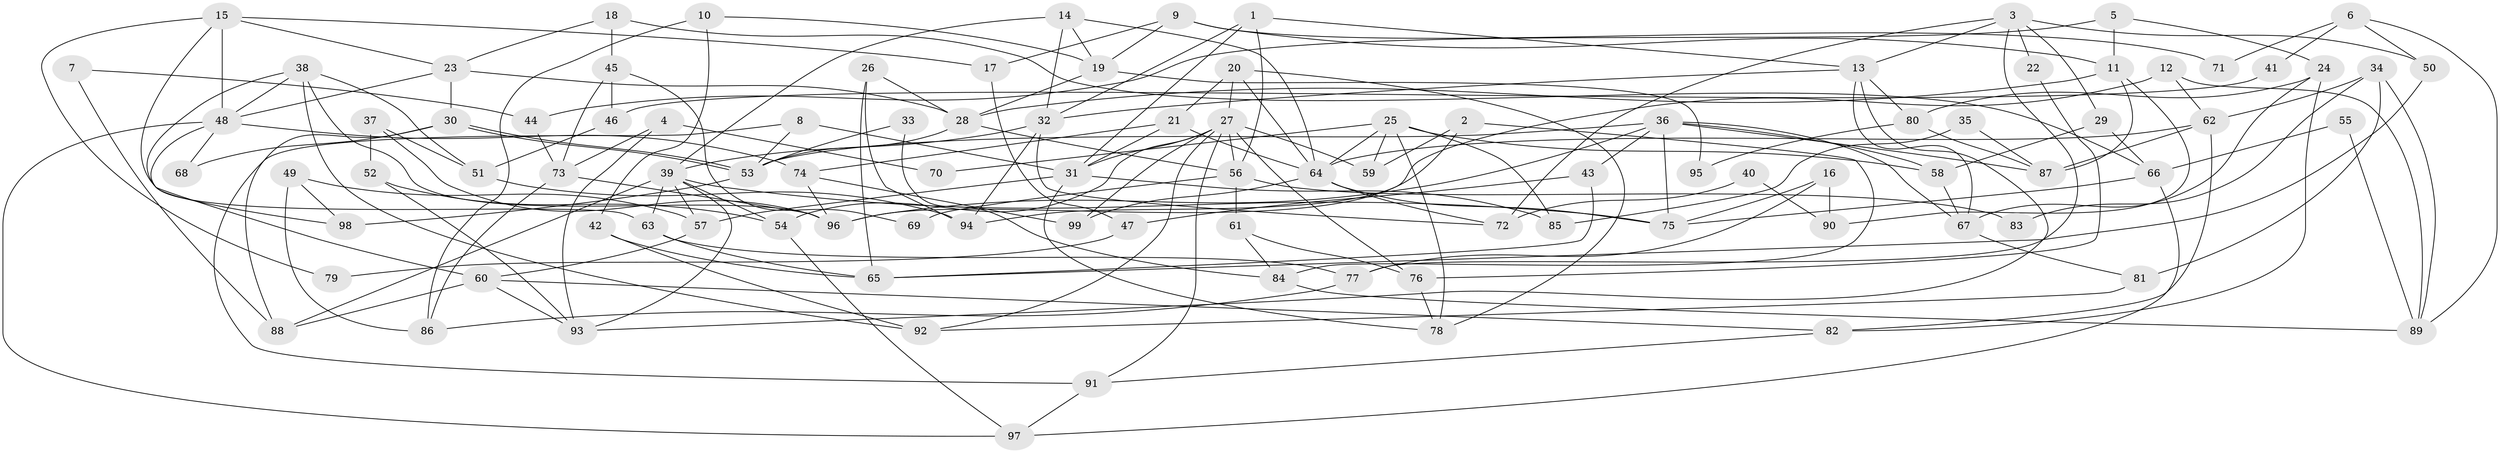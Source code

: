 // Generated by graph-tools (version 1.1) at 2025/02/03/09/25 03:02:06]
// undirected, 99 vertices, 198 edges
graph export_dot {
graph [start="1"]
  node [color=gray90,style=filled];
  1;
  2;
  3;
  4;
  5;
  6;
  7;
  8;
  9;
  10;
  11;
  12;
  13;
  14;
  15;
  16;
  17;
  18;
  19;
  20;
  21;
  22;
  23;
  24;
  25;
  26;
  27;
  28;
  29;
  30;
  31;
  32;
  33;
  34;
  35;
  36;
  37;
  38;
  39;
  40;
  41;
  42;
  43;
  44;
  45;
  46;
  47;
  48;
  49;
  50;
  51;
  52;
  53;
  54;
  55;
  56;
  57;
  58;
  59;
  60;
  61;
  62;
  63;
  64;
  65;
  66;
  67;
  68;
  69;
  70;
  71;
  72;
  73;
  74;
  75;
  76;
  77;
  78;
  79;
  80;
  81;
  82;
  83;
  84;
  85;
  86;
  87;
  88;
  89;
  90;
  91;
  92;
  93;
  94;
  95;
  96;
  97;
  98;
  99;
  1 -- 32;
  1 -- 31;
  1 -- 13;
  1 -- 56;
  2 -- 59;
  2 -- 84;
  2 -- 94;
  3 -- 13;
  3 -- 72;
  3 -- 22;
  3 -- 29;
  3 -- 50;
  3 -- 77;
  4 -- 93;
  4 -- 73;
  4 -- 70;
  5 -- 24;
  5 -- 11;
  5 -- 44;
  6 -- 50;
  6 -- 89;
  6 -- 41;
  6 -- 71;
  7 -- 44;
  7 -- 88;
  8 -- 91;
  8 -- 53;
  8 -- 31;
  9 -- 19;
  9 -- 11;
  9 -- 17;
  9 -- 71;
  10 -- 86;
  10 -- 19;
  10 -- 42;
  11 -- 87;
  11 -- 28;
  11 -- 90;
  12 -- 96;
  12 -- 62;
  12 -- 89;
  13 -- 32;
  13 -- 67;
  13 -- 80;
  13 -- 93;
  14 -- 64;
  14 -- 39;
  14 -- 19;
  14 -- 32;
  15 -- 63;
  15 -- 48;
  15 -- 17;
  15 -- 23;
  15 -- 79;
  16 -- 75;
  16 -- 77;
  16 -- 90;
  17 -- 47;
  18 -- 23;
  18 -- 66;
  18 -- 45;
  19 -- 28;
  19 -- 95;
  20 -- 27;
  20 -- 78;
  20 -- 21;
  20 -- 64;
  21 -- 74;
  21 -- 31;
  21 -- 64;
  22 -- 76;
  23 -- 48;
  23 -- 28;
  23 -- 30;
  24 -- 67;
  24 -- 80;
  24 -- 82;
  25 -- 64;
  25 -- 58;
  25 -- 59;
  25 -- 70;
  25 -- 78;
  25 -- 85;
  26 -- 94;
  26 -- 28;
  26 -- 65;
  27 -- 31;
  27 -- 54;
  27 -- 56;
  27 -- 59;
  27 -- 76;
  27 -- 91;
  27 -- 92;
  27 -- 99;
  28 -- 56;
  28 -- 53;
  29 -- 66;
  29 -- 58;
  30 -- 53;
  30 -- 53;
  30 -- 68;
  30 -- 88;
  31 -- 57;
  31 -- 78;
  31 -- 85;
  32 -- 39;
  32 -- 72;
  32 -- 94;
  33 -- 84;
  33 -- 53;
  34 -- 81;
  34 -- 62;
  34 -- 83;
  34 -- 89;
  35 -- 87;
  35 -- 85;
  36 -- 67;
  36 -- 53;
  36 -- 43;
  36 -- 58;
  36 -- 75;
  36 -- 87;
  36 -- 96;
  37 -- 96;
  37 -- 52;
  37 -- 51;
  38 -- 48;
  38 -- 51;
  38 -- 92;
  38 -- 96;
  38 -- 98;
  39 -- 75;
  39 -- 88;
  39 -- 54;
  39 -- 57;
  39 -- 63;
  39 -- 93;
  40 -- 90;
  40 -- 72;
  41 -- 46;
  42 -- 92;
  42 -- 65;
  43 -- 65;
  43 -- 47;
  44 -- 73;
  45 -- 73;
  45 -- 46;
  45 -- 69;
  46 -- 51;
  47 -- 79;
  48 -- 74;
  48 -- 60;
  48 -- 68;
  48 -- 97;
  49 -- 98;
  49 -- 57;
  49 -- 86;
  50 -- 65;
  51 -- 94;
  52 -- 93;
  52 -- 54;
  53 -- 98;
  54 -- 97;
  55 -- 89;
  55 -- 66;
  56 -- 61;
  56 -- 69;
  56 -- 83;
  57 -- 60;
  58 -- 67;
  60 -- 93;
  60 -- 82;
  60 -- 88;
  61 -- 76;
  61 -- 84;
  62 -- 82;
  62 -- 64;
  62 -- 87;
  63 -- 65;
  63 -- 77;
  64 -- 72;
  64 -- 75;
  64 -- 99;
  66 -- 97;
  66 -- 75;
  67 -- 81;
  73 -- 96;
  73 -- 86;
  74 -- 96;
  74 -- 99;
  76 -- 78;
  77 -- 86;
  80 -- 87;
  80 -- 95;
  81 -- 92;
  82 -- 91;
  84 -- 89;
  91 -- 97;
}
